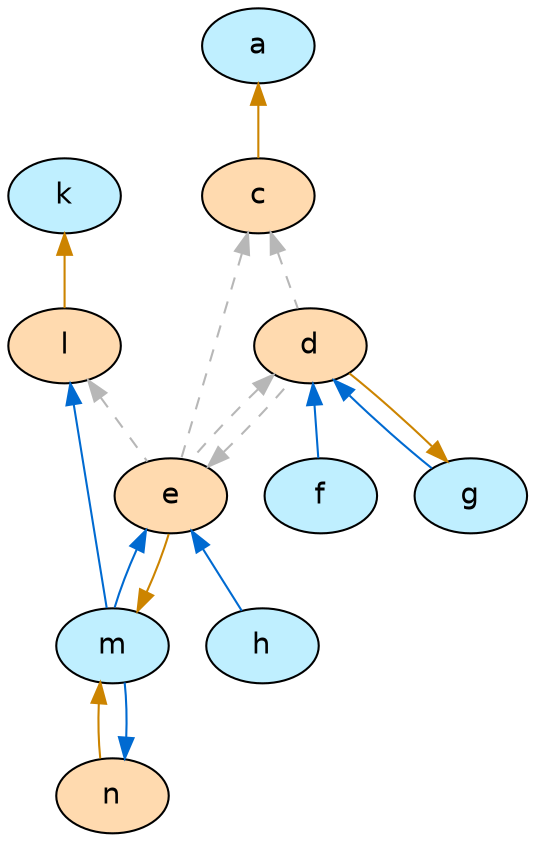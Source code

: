 digraph G {
  node [shape=oval style=filled fontname=Helvetica fontsize=14]
  node [fillcolor="#ffdaaf" fontcolor="#000000"] c l d e n;
  node [fillcolor="#bfefff" fontcolor="#000000"] a k m f g h;
  node [fillcolor="white" fontcolor="black"];
  edge [dir=back, color="#cc8400", style="solid"]
        "a" -> "c"
        "k" -> "l"
        "m" -> "e"
        "g" -> "d"
        "m" -> "n"
  edge [dir=back, color="#b7b7b7", style="dashed"]
        "c" -> "d"
        "c" -> "e"
        "l" -> "e"
        "d" -> "e"
        "e" -> "d"
  edge [dir=back, color="#006ad1", style="solid"]
        "l" -> "m"
        "e" -> "m"
        "d" -> "f"
        "d" -> "g"
        "e" -> "h"
        "n" -> "m"
}
